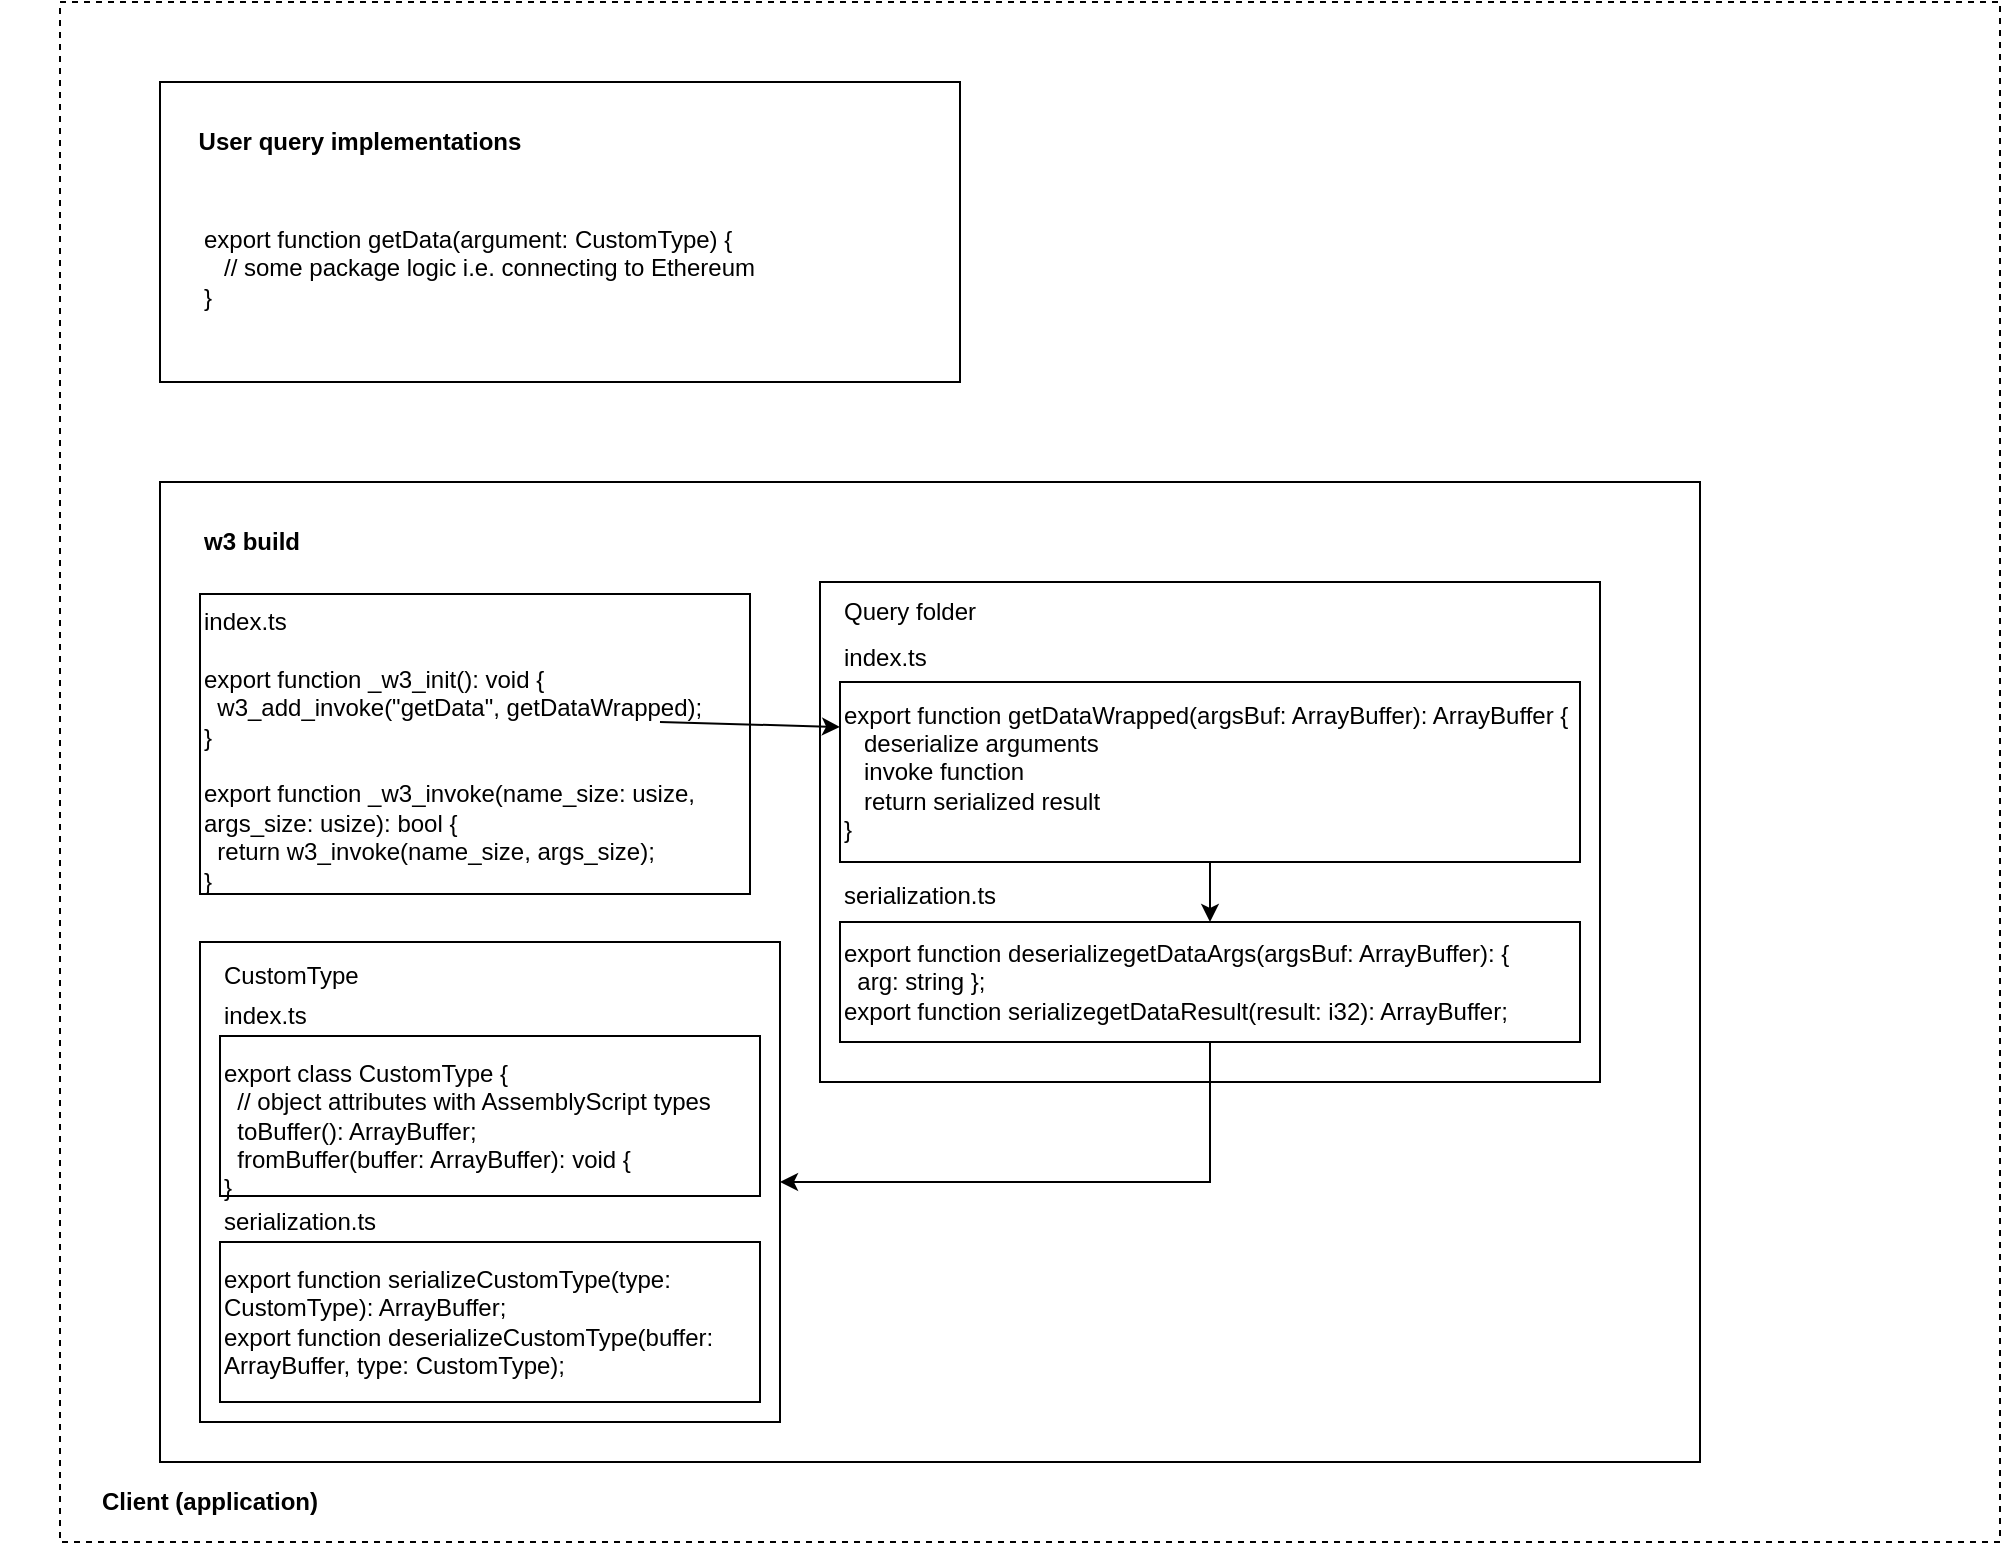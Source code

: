 <mxfile version="14.1.4" type="device"><diagram id="MFcFeUTBI61f5geTxLpM" name="Page-1"><mxGraphModel dx="1653" dy="863" grid="1" gridSize="10" guides="1" tooltips="1" connect="1" arrows="1" fold="1" page="1" pageScale="1" pageWidth="1654" pageHeight="1169" math="0" shadow="0"><root><mxCell id="0"/><mxCell id="1" parent="0"/><mxCell id="O6DE4hjtONDc2L-4l2au-1" value="" style="rounded=0;whiteSpace=wrap;html=1;fillColor=none;dashed=1;" vertex="1" parent="1"><mxGeometry x="100" y="120" width="970" height="770" as="geometry"/></mxCell><mxCell id="O6DE4hjtONDc2L-4l2au-3" value="" style="rounded=0;whiteSpace=wrap;html=1;fillColor=none;" vertex="1" parent="1"><mxGeometry x="150" y="360" width="770" height="490" as="geometry"/></mxCell><mxCell id="O6DE4hjtONDc2L-4l2au-2" value="" style="rounded=0;whiteSpace=wrap;html=1;fillColor=none;" vertex="1" parent="1"><mxGeometry x="150" y="160" width="400" height="150" as="geometry"/></mxCell><mxCell id="O6DE4hjtONDc2L-4l2au-4" value="Client (application)" style="text;html=1;strokeColor=none;fillColor=none;align=center;verticalAlign=middle;whiteSpace=wrap;rounded=0;fontStyle=1" vertex="1" parent="1"><mxGeometry x="70" y="860" width="210" height="20" as="geometry"/></mxCell><mxCell id="O6DE4hjtONDc2L-4l2au-5" value="User query implementations" style="text;html=1;strokeColor=none;fillColor=none;align=center;verticalAlign=middle;whiteSpace=wrap;rounded=0;fontStyle=1" vertex="1" parent="1"><mxGeometry x="160" y="180" width="180" height="20" as="geometry"/></mxCell><mxCell id="O6DE4hjtONDc2L-4l2au-6" value="export function getData(argument: CustomType) {&lt;br&gt;&amp;nbsp; &amp;nbsp;// some package logic i.e. connecting to Ethereum&lt;br&gt;}" style="text;html=1;strokeColor=none;fillColor=none;align=left;verticalAlign=top;whiteSpace=wrap;rounded=0;" vertex="1" parent="1"><mxGeometry x="170" y="225" width="340" height="65" as="geometry"/></mxCell><mxCell id="O6DE4hjtONDc2L-4l2au-7" value="w3 build" style="text;html=1;strokeColor=none;fillColor=none;align=left;verticalAlign=middle;whiteSpace=wrap;rounded=0;fontStyle=1" vertex="1" parent="1"><mxGeometry x="170" y="380" width="130" height="20" as="geometry"/></mxCell><mxCell id="O6DE4hjtONDc2L-4l2au-8" value="&lt;div&gt;index.ts&lt;/div&gt;&lt;div&gt;&lt;br&gt;&lt;/div&gt;&lt;div&gt;export function _w3_init(): void {&lt;/div&gt;&lt;div&gt;&amp;nbsp; w3_add_invoke(&quot;getData&quot;, getDataWrapped);&lt;/div&gt;&lt;div&gt;}&lt;/div&gt;&lt;div&gt;&lt;br&gt;&lt;/div&gt;&lt;div&gt;export function _w3_invoke(name_size: usize, args_size: usize): bool {&lt;/div&gt;&lt;div&gt;&amp;nbsp; return w3_invoke(name_size, args_size);&lt;/div&gt;&lt;div&gt;}&lt;/div&gt;" style="rounded=0;whiteSpace=wrap;html=1;fillColor=none;align=left;verticalAlign=top;" vertex="1" parent="1"><mxGeometry x="170" y="416" width="275" height="150" as="geometry"/></mxCell><mxCell id="O6DE4hjtONDc2L-4l2au-9" value="" style="rounded=0;whiteSpace=wrap;html=1;fillColor=none;align=left;verticalAlign=top;" vertex="1" parent="1"><mxGeometry x="480" y="410" width="390" height="250" as="geometry"/></mxCell><mxCell id="O6DE4hjtONDc2L-4l2au-10" value="Query folder" style="text;html=1;strokeColor=none;fillColor=none;align=left;verticalAlign=middle;whiteSpace=wrap;rounded=0;" vertex="1" parent="1"><mxGeometry x="490" y="417.5" width="80" height="15" as="geometry"/></mxCell><mxCell id="O6DE4hjtONDc2L-4l2au-18" style="edgeStyle=orthogonalEdgeStyle;rounded=0;orthogonalLoop=1;jettySize=auto;html=1;exitX=0.5;exitY=1;exitDx=0;exitDy=0;entryX=0.5;entryY=0;entryDx=0;entryDy=0;" edge="1" parent="1" source="O6DE4hjtONDc2L-4l2au-11" target="O6DE4hjtONDc2L-4l2au-13"><mxGeometry relative="1" as="geometry"/></mxCell><mxCell id="O6DE4hjtONDc2L-4l2au-11" value="index.ts&lt;br&gt;&lt;br&gt;&lt;div&gt;export function getDataWrapped(argsBuf: ArrayBuffer): ArrayBuffer {&lt;/div&gt;&lt;div&gt;&amp;nbsp; &amp;nbsp;deserialize arguments&lt;/div&gt;&lt;div&gt;&amp;nbsp; &amp;nbsp;invoke function&lt;/div&gt;&lt;div&gt;&amp;nbsp; &amp;nbsp;return serialized result&lt;/div&gt;&lt;div&gt;}&lt;/div&gt;&lt;div&gt;&lt;br&gt;&lt;br&gt;&lt;/div&gt;" style="rounded=0;whiteSpace=wrap;html=1;fillColor=none;align=left;" vertex="1" parent="1"><mxGeometry x="490" y="460" width="370" height="90" as="geometry"/></mxCell><mxCell id="O6DE4hjtONDc2L-4l2au-25" style="edgeStyle=orthogonalEdgeStyle;rounded=0;orthogonalLoop=1;jettySize=auto;html=1;exitX=0.5;exitY=1;exitDx=0;exitDy=0;" edge="1" parent="1" source="O6DE4hjtONDc2L-4l2au-13" target="O6DE4hjtONDc2L-4l2au-19"><mxGeometry relative="1" as="geometry"/></mxCell><mxCell id="O6DE4hjtONDc2L-4l2au-13" value="serialization.ts&lt;br&gt;&lt;br&gt;&lt;div&gt;export function deserializegetDataArgs(argsBuf: ArrayBuffer): {&lt;/div&gt;&lt;div&gt;&amp;nbsp; arg: string };&lt;/div&gt;&lt;div&gt;&lt;div&gt;export function serializegetDataResult(result: i32): ArrayBuffer;&lt;br&gt;&lt;/div&gt;&lt;/div&gt;&lt;div&gt;&lt;br&gt;&lt;/div&gt;&lt;div&gt;&lt;br&gt;&lt;/div&gt;" style="rounded=0;whiteSpace=wrap;html=1;fillColor=none;align=left;verticalAlign=middle;" vertex="1" parent="1"><mxGeometry x="490" y="580" width="370" height="60" as="geometry"/></mxCell><mxCell id="O6DE4hjtONDc2L-4l2au-17" value="" style="endArrow=classic;html=1;entryX=0;entryY=0.25;entryDx=0;entryDy=0;" edge="1" parent="1" target="O6DE4hjtONDc2L-4l2au-11"><mxGeometry width="50" height="50" relative="1" as="geometry"><mxPoint x="400" y="480" as="sourcePoint"/><mxPoint x="450" y="430" as="targetPoint"/></mxGeometry></mxCell><mxCell id="O6DE4hjtONDc2L-4l2au-19" value="" style="rounded=0;whiteSpace=wrap;html=1;fillColor=none;align=left;" vertex="1" parent="1"><mxGeometry x="170" y="590" width="290" height="240" as="geometry"/></mxCell><mxCell id="O6DE4hjtONDc2L-4l2au-20" value="CustomType" style="text;html=1;strokeColor=none;fillColor=none;align=left;verticalAlign=middle;whiteSpace=wrap;rounded=0;" vertex="1" parent="1"><mxGeometry x="180" y="597" width="120" height="20" as="geometry"/></mxCell><mxCell id="O6DE4hjtONDc2L-4l2au-22" value="index.ts&lt;br&gt;&lt;br&gt;export class CustomType {&lt;br&gt;&amp;nbsp; // object attributes with AssemblyScript types&lt;br&gt;&amp;nbsp;&amp;nbsp;toBuffer(): ArrayBuffer;&lt;br&gt;&amp;nbsp;&amp;nbsp;fromBuffer(buffer: ArrayBuffer): void {&lt;br&gt;}&lt;br&gt;&lt;br&gt;" style="rounded=0;whiteSpace=wrap;html=1;fillColor=none;align=left;" vertex="1" parent="1"><mxGeometry x="180" y="637" width="270" height="80" as="geometry"/></mxCell><mxCell id="O6DE4hjtONDc2L-4l2au-24" value="serialization.ts&lt;br&gt;&lt;br&gt;&lt;div&gt;export function serializeCustomType(type: CustomType): ArrayBuffer;&lt;/div&gt;&lt;div&gt;&lt;div&gt;export function deserializeCustomType(buffer: ArrayBuffer, type: CustomType);&lt;br&gt;&lt;br&gt;&lt;br&gt;&lt;/div&gt;&lt;/div&gt;" style="rounded=0;whiteSpace=wrap;html=1;fillColor=none;align=left;" vertex="1" parent="1"><mxGeometry x="180" y="740" width="270" height="80" as="geometry"/></mxCell></root></mxGraphModel></diagram></mxfile>